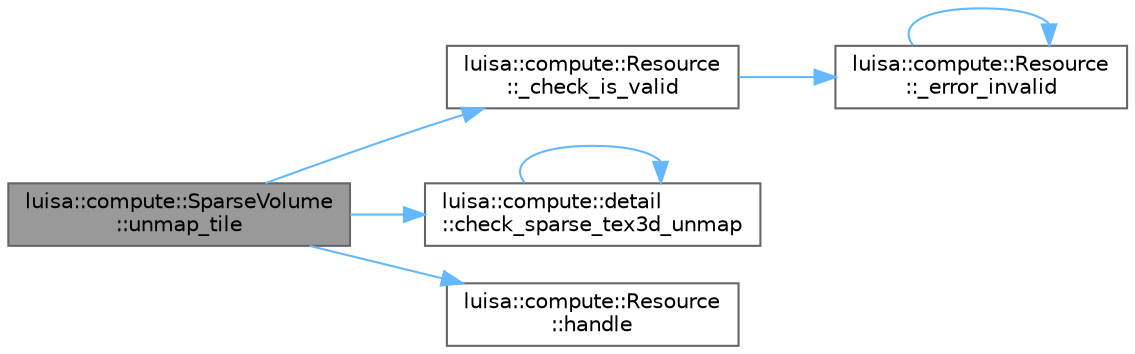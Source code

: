 digraph "luisa::compute::SparseVolume::unmap_tile"
{
 // LATEX_PDF_SIZE
  bgcolor="transparent";
  edge [fontname=Helvetica,fontsize=10,labelfontname=Helvetica,labelfontsize=10];
  node [fontname=Helvetica,fontsize=10,shape=box,height=0.2,width=0.4];
  rankdir="LR";
  Node1 [id="Node000001",label="luisa::compute::SparseVolume\l::unmap_tile",height=0.2,width=0.4,color="gray40", fillcolor="grey60", style="filled", fontcolor="black",tooltip=" "];
  Node1 -> Node2 [id="edge7_Node000001_Node000002",color="steelblue1",style="solid",tooltip=" "];
  Node2 [id="Node000002",label="luisa::compute::Resource\l::_check_is_valid",height=0.2,width=0.4,color="grey40", fillcolor="white", style="filled",URL="$classluisa_1_1compute_1_1_resource.html#acd4eeb601dbaa644497541380a30c9aa",tooltip=" "];
  Node2 -> Node3 [id="edge8_Node000002_Node000003",color="steelblue1",style="solid",tooltip=" "];
  Node3 [id="Node000003",label="luisa::compute::Resource\l::_error_invalid",height=0.2,width=0.4,color="grey40", fillcolor="white", style="filled",URL="$classluisa_1_1compute_1_1_resource.html#a98f3cf67e789cf526dce15ddbaf4b949",tooltip=" "];
  Node3 -> Node3 [id="edge9_Node000003_Node000003",color="steelblue1",style="solid",tooltip=" "];
  Node1 -> Node4 [id="edge10_Node000001_Node000004",color="steelblue1",style="solid",tooltip=" "];
  Node4 [id="Node000004",label="luisa::compute::detail\l::check_sparse_tex3d_unmap",height=0.2,width=0.4,color="grey40", fillcolor="white", style="filled",URL="$namespaceluisa_1_1compute_1_1detail.html#a2e9ee90e26b9235c33c944318514d5b7",tooltip=" "];
  Node4 -> Node4 [id="edge11_Node000004_Node000004",color="steelblue1",style="solid",tooltip=" "];
  Node1 -> Node5 [id="edge12_Node000001_Node000005",color="steelblue1",style="solid",tooltip=" "];
  Node5 [id="Node000005",label="luisa::compute::Resource\l::handle",height=0.2,width=0.4,color="grey40", fillcolor="white", style="filled",URL="$classluisa_1_1compute_1_1_resource.html#a00d6db28ea14237c5c3ee4f3c1afbd46",tooltip=" "];
}
